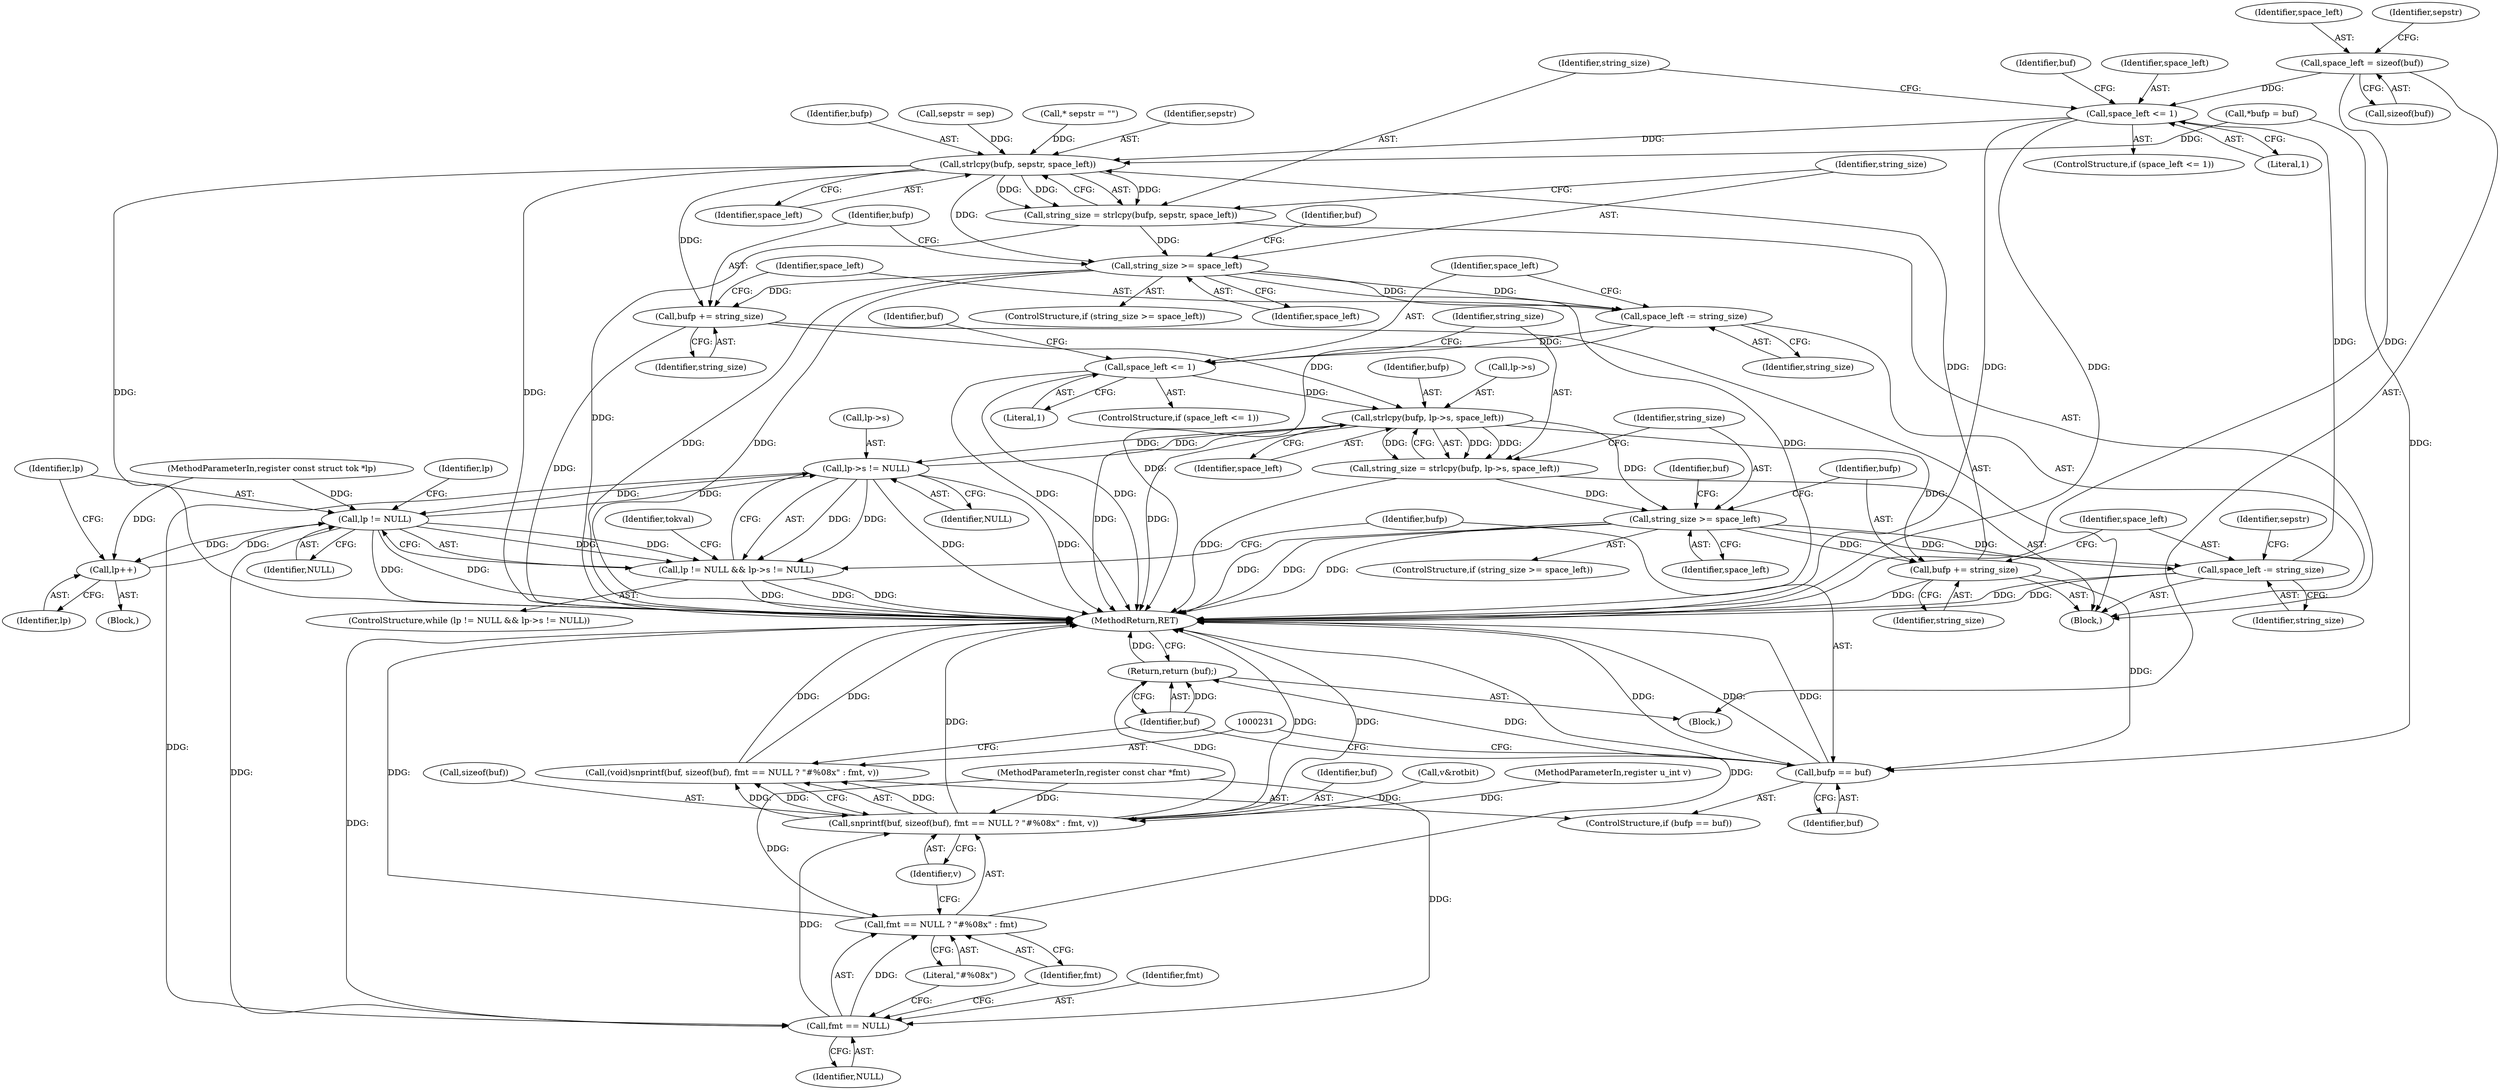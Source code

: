 digraph "0_tcpdump_9f0730bee3eb65d07b49fd468bc2f269173352fe@API" {
"1000123" [label="(Call,space_left = sizeof(buf))"];
"1000166" [label="(Call,space_left <= 1)"];
"1000173" [label="(Call,strlcpy(bufp, sepstr, space_left))"];
"1000171" [label="(Call,string_size = strlcpy(bufp, sepstr, space_left))"];
"1000178" [label="(Call,string_size >= space_left)"];
"1000183" [label="(Call,bufp += string_size)"];
"1000197" [label="(Call,strlcpy(bufp, lp->s, space_left))"];
"1000139" [label="(Call,lp->s != NULL)"];
"1000136" [label="(Call,lp != NULL)"];
"1000135" [label="(Call,lp != NULL && lp->s != NULL)"];
"1000224" [label="(Call,lp++)"];
"1000237" [label="(Call,fmt == NULL)"];
"1000232" [label="(Call,snprintf(buf, sizeof(buf), fmt == NULL ? \"#%08x\" : fmt, v))"];
"1000230" [label="(Call,(void)snprintf(buf, sizeof(buf), fmt == NULL ? \"#%08x\" : fmt, v))"];
"1000243" [label="(Return,return (buf);)"];
"1000236" [label="(Call,fmt == NULL ? \"#%08x\" : fmt)"];
"1000195" [label="(Call,string_size = strlcpy(bufp, lp->s, space_left))"];
"1000204" [label="(Call,string_size >= space_left)"];
"1000209" [label="(Call,bufp += string_size)"];
"1000227" [label="(Call,bufp == buf)"];
"1000212" [label="(Call,space_left -= string_size)"];
"1000186" [label="(Call,space_left -= string_size)"];
"1000190" [label="(Call,space_left <= 1)"];
"1000224" [label="(Call,lp++)"];
"1000204" [label="(Call,string_size >= space_left)"];
"1000227" [label="(Call,bufp == buf)"];
"1000124" [label="(Identifier,space_left)"];
"1000177" [label="(ControlStructure,if (string_size >= space_left))"];
"1000241" [label="(Identifier,fmt)"];
"1000226" [label="(ControlStructure,if (bufp == buf))"];
"1000137" [label="(Identifier,lp)"];
"1000134" [label="(ControlStructure,while (lp != NULL && lp->s != NULL))"];
"1000203" [label="(ControlStructure,if (string_size >= space_left))"];
"1000166" [label="(Call,space_left <= 1)"];
"1000187" [label="(Identifier,space_left)"];
"1000183" [label="(Call,bufp += string_size)"];
"1000213" [label="(Identifier,space_left)"];
"1000233" [label="(Identifier,buf)"];
"1000135" [label="(Call,lp != NULL && lp->s != NULL)"];
"1000139" [label="(Call,lp->s != NULL)"];
"1000175" [label="(Identifier,sepstr)"];
"1000180" [label="(Identifier,space_left)"];
"1000132" [label="(Identifier,sepstr)"];
"1000225" [label="(Identifier,lp)"];
"1000188" [label="(Identifier,string_size)"];
"1000172" [label="(Identifier,string_size)"];
"1000179" [label="(Identifier,string_size)"];
"1000131" [label="(Call,* sepstr = \"\")"];
"1000185" [label="(Identifier,string_size)"];
"1000199" [label="(Call,lp->s)"];
"1000165" [label="(ControlStructure,if (space_left <= 1))"];
"1000209" [label="(Call,bufp += string_size)"];
"1000116" [label="(Block,)"];
"1000173" [label="(Call,strlcpy(bufp, sepstr, space_left))"];
"1000194" [label="(Identifier,buf)"];
"1000168" [label="(Literal,1)"];
"1000123" [label="(Call,space_left = sizeof(buf))"];
"1000212" [label="(Call,space_left -= string_size)"];
"1000119" [label="(Call,*bufp = buf)"];
"1000230" [label="(Call,(void)snprintf(buf, sizeof(buf), fmt == NULL ? \"#%08x\" : fmt, v))"];
"1000198" [label="(Identifier,bufp)"];
"1000140" [label="(Call,lp->s)"];
"1000191" [label="(Identifier,space_left)"];
"1000138" [label="(Identifier,NULL)"];
"1000144" [label="(Block,)"];
"1000229" [label="(Identifier,buf)"];
"1000189" [label="(ControlStructure,if (space_left <= 1))"];
"1000245" [label="(MethodReturn,RET)"];
"1000242" [label="(Identifier,v)"];
"1000228" [label="(Identifier,bufp)"];
"1000232" [label="(Call,snprintf(buf, sizeof(buf), fmt == NULL ? \"#%08x\" : fmt, v))"];
"1000216" [label="(Identifier,sepstr)"];
"1000143" [label="(Identifier,NULL)"];
"1000190" [label="(Call,space_left <= 1)"];
"1000161" [label="(Call,v&rotbit)"];
"1000114" [label="(MethodParameterIn,register u_int v)"];
"1000141" [label="(Identifier,lp)"];
"1000186" [label="(Call,space_left -= string_size)"];
"1000184" [label="(Identifier,bufp)"];
"1000195" [label="(Call,string_size = strlcpy(bufp, lp->s, space_left))"];
"1000240" [label="(Literal,\"#%08x\")"];
"1000211" [label="(Identifier,string_size)"];
"1000234" [label="(Call,sizeof(buf))"];
"1000197" [label="(Call,strlcpy(bufp, lp->s, space_left))"];
"1000244" [label="(Identifier,buf)"];
"1000176" [label="(Identifier,space_left)"];
"1000170" [label="(Identifier,buf)"];
"1000146" [label="(Identifier,tokval)"];
"1000112" [label="(MethodParameterIn,register const struct tok *lp)"];
"1000196" [label="(Identifier,string_size)"];
"1000238" [label="(Identifier,fmt)"];
"1000192" [label="(Literal,1)"];
"1000239" [label="(Identifier,NULL)"];
"1000210" [label="(Identifier,bufp)"];
"1000125" [label="(Call,sizeof(buf))"];
"1000164" [label="(Block,)"];
"1000174" [label="(Identifier,bufp)"];
"1000182" [label="(Identifier,buf)"];
"1000171" [label="(Call,string_size = strlcpy(bufp, sepstr, space_left))"];
"1000214" [label="(Identifier,string_size)"];
"1000178" [label="(Call,string_size >= space_left)"];
"1000205" [label="(Identifier,string_size)"];
"1000236" [label="(Call,fmt == NULL ? \"#%08x\" : fmt)"];
"1000215" [label="(Call,sepstr = sep)"];
"1000237" [label="(Call,fmt == NULL)"];
"1000206" [label="(Identifier,space_left)"];
"1000113" [label="(MethodParameterIn,register const char *fmt)"];
"1000243" [label="(Return,return (buf);)"];
"1000208" [label="(Identifier,buf)"];
"1000202" [label="(Identifier,space_left)"];
"1000167" [label="(Identifier,space_left)"];
"1000136" [label="(Call,lp != NULL)"];
"1000123" -> "1000116"  [label="AST: "];
"1000123" -> "1000125"  [label="CFG: "];
"1000124" -> "1000123"  [label="AST: "];
"1000125" -> "1000123"  [label="AST: "];
"1000132" -> "1000123"  [label="CFG: "];
"1000123" -> "1000245"  [label="DDG: "];
"1000123" -> "1000166"  [label="DDG: "];
"1000166" -> "1000165"  [label="AST: "];
"1000166" -> "1000168"  [label="CFG: "];
"1000167" -> "1000166"  [label="AST: "];
"1000168" -> "1000166"  [label="AST: "];
"1000170" -> "1000166"  [label="CFG: "];
"1000172" -> "1000166"  [label="CFG: "];
"1000166" -> "1000245"  [label="DDG: "];
"1000166" -> "1000245"  [label="DDG: "];
"1000212" -> "1000166"  [label="DDG: "];
"1000166" -> "1000173"  [label="DDG: "];
"1000173" -> "1000171"  [label="AST: "];
"1000173" -> "1000176"  [label="CFG: "];
"1000174" -> "1000173"  [label="AST: "];
"1000175" -> "1000173"  [label="AST: "];
"1000176" -> "1000173"  [label="AST: "];
"1000171" -> "1000173"  [label="CFG: "];
"1000173" -> "1000245"  [label="DDG: "];
"1000173" -> "1000245"  [label="DDG: "];
"1000173" -> "1000171"  [label="DDG: "];
"1000173" -> "1000171"  [label="DDG: "];
"1000173" -> "1000171"  [label="DDG: "];
"1000209" -> "1000173"  [label="DDG: "];
"1000119" -> "1000173"  [label="DDG: "];
"1000215" -> "1000173"  [label="DDG: "];
"1000131" -> "1000173"  [label="DDG: "];
"1000173" -> "1000178"  [label="DDG: "];
"1000173" -> "1000183"  [label="DDG: "];
"1000171" -> "1000164"  [label="AST: "];
"1000172" -> "1000171"  [label="AST: "];
"1000179" -> "1000171"  [label="CFG: "];
"1000171" -> "1000245"  [label="DDG: "];
"1000171" -> "1000178"  [label="DDG: "];
"1000178" -> "1000177"  [label="AST: "];
"1000178" -> "1000180"  [label="CFG: "];
"1000179" -> "1000178"  [label="AST: "];
"1000180" -> "1000178"  [label="AST: "];
"1000182" -> "1000178"  [label="CFG: "];
"1000184" -> "1000178"  [label="CFG: "];
"1000178" -> "1000245"  [label="DDG: "];
"1000178" -> "1000245"  [label="DDG: "];
"1000178" -> "1000245"  [label="DDG: "];
"1000178" -> "1000183"  [label="DDG: "];
"1000178" -> "1000186"  [label="DDG: "];
"1000178" -> "1000186"  [label="DDG: "];
"1000183" -> "1000164"  [label="AST: "];
"1000183" -> "1000185"  [label="CFG: "];
"1000184" -> "1000183"  [label="AST: "];
"1000185" -> "1000183"  [label="AST: "];
"1000187" -> "1000183"  [label="CFG: "];
"1000183" -> "1000245"  [label="DDG: "];
"1000183" -> "1000197"  [label="DDG: "];
"1000197" -> "1000195"  [label="AST: "];
"1000197" -> "1000202"  [label="CFG: "];
"1000198" -> "1000197"  [label="AST: "];
"1000199" -> "1000197"  [label="AST: "];
"1000202" -> "1000197"  [label="AST: "];
"1000195" -> "1000197"  [label="CFG: "];
"1000197" -> "1000245"  [label="DDG: "];
"1000197" -> "1000245"  [label="DDG: "];
"1000197" -> "1000139"  [label="DDG: "];
"1000197" -> "1000195"  [label="DDG: "];
"1000197" -> "1000195"  [label="DDG: "];
"1000197" -> "1000195"  [label="DDG: "];
"1000139" -> "1000197"  [label="DDG: "];
"1000190" -> "1000197"  [label="DDG: "];
"1000197" -> "1000204"  [label="DDG: "];
"1000197" -> "1000209"  [label="DDG: "];
"1000139" -> "1000135"  [label="AST: "];
"1000139" -> "1000143"  [label="CFG: "];
"1000140" -> "1000139"  [label="AST: "];
"1000143" -> "1000139"  [label="AST: "];
"1000135" -> "1000139"  [label="CFG: "];
"1000139" -> "1000245"  [label="DDG: "];
"1000139" -> "1000245"  [label="DDG: "];
"1000139" -> "1000136"  [label="DDG: "];
"1000139" -> "1000135"  [label="DDG: "];
"1000139" -> "1000135"  [label="DDG: "];
"1000136" -> "1000139"  [label="DDG: "];
"1000139" -> "1000237"  [label="DDG: "];
"1000136" -> "1000135"  [label="AST: "];
"1000136" -> "1000138"  [label="CFG: "];
"1000137" -> "1000136"  [label="AST: "];
"1000138" -> "1000136"  [label="AST: "];
"1000141" -> "1000136"  [label="CFG: "];
"1000135" -> "1000136"  [label="CFG: "];
"1000136" -> "1000245"  [label="DDG: "];
"1000136" -> "1000245"  [label="DDG: "];
"1000136" -> "1000135"  [label="DDG: "];
"1000136" -> "1000135"  [label="DDG: "];
"1000224" -> "1000136"  [label="DDG: "];
"1000112" -> "1000136"  [label="DDG: "];
"1000136" -> "1000224"  [label="DDG: "];
"1000136" -> "1000237"  [label="DDG: "];
"1000135" -> "1000134"  [label="AST: "];
"1000146" -> "1000135"  [label="CFG: "];
"1000228" -> "1000135"  [label="CFG: "];
"1000135" -> "1000245"  [label="DDG: "];
"1000135" -> "1000245"  [label="DDG: "];
"1000135" -> "1000245"  [label="DDG: "];
"1000224" -> "1000144"  [label="AST: "];
"1000224" -> "1000225"  [label="CFG: "];
"1000225" -> "1000224"  [label="AST: "];
"1000137" -> "1000224"  [label="CFG: "];
"1000112" -> "1000224"  [label="DDG: "];
"1000237" -> "1000236"  [label="AST: "];
"1000237" -> "1000239"  [label="CFG: "];
"1000238" -> "1000237"  [label="AST: "];
"1000239" -> "1000237"  [label="AST: "];
"1000240" -> "1000237"  [label="CFG: "];
"1000241" -> "1000237"  [label="CFG: "];
"1000237" -> "1000245"  [label="DDG: "];
"1000237" -> "1000232"  [label="DDG: "];
"1000113" -> "1000237"  [label="DDG: "];
"1000237" -> "1000236"  [label="DDG: "];
"1000232" -> "1000230"  [label="AST: "];
"1000232" -> "1000242"  [label="CFG: "];
"1000233" -> "1000232"  [label="AST: "];
"1000234" -> "1000232"  [label="AST: "];
"1000236" -> "1000232"  [label="AST: "];
"1000242" -> "1000232"  [label="AST: "];
"1000230" -> "1000232"  [label="CFG: "];
"1000232" -> "1000245"  [label="DDG: "];
"1000232" -> "1000245"  [label="DDG: "];
"1000232" -> "1000245"  [label="DDG: "];
"1000232" -> "1000230"  [label="DDG: "];
"1000232" -> "1000230"  [label="DDG: "];
"1000232" -> "1000230"  [label="DDG: "];
"1000113" -> "1000232"  [label="DDG: "];
"1000161" -> "1000232"  [label="DDG: "];
"1000114" -> "1000232"  [label="DDG: "];
"1000232" -> "1000243"  [label="DDG: "];
"1000230" -> "1000226"  [label="AST: "];
"1000231" -> "1000230"  [label="AST: "];
"1000244" -> "1000230"  [label="CFG: "];
"1000230" -> "1000245"  [label="DDG: "];
"1000230" -> "1000245"  [label="DDG: "];
"1000243" -> "1000116"  [label="AST: "];
"1000243" -> "1000244"  [label="CFG: "];
"1000244" -> "1000243"  [label="AST: "];
"1000245" -> "1000243"  [label="CFG: "];
"1000243" -> "1000245"  [label="DDG: "];
"1000244" -> "1000243"  [label="DDG: "];
"1000227" -> "1000243"  [label="DDG: "];
"1000236" -> "1000240"  [label="CFG: "];
"1000236" -> "1000241"  [label="CFG: "];
"1000240" -> "1000236"  [label="AST: "];
"1000241" -> "1000236"  [label="AST: "];
"1000242" -> "1000236"  [label="CFG: "];
"1000236" -> "1000245"  [label="DDG: "];
"1000236" -> "1000245"  [label="DDG: "];
"1000113" -> "1000236"  [label="DDG: "];
"1000195" -> "1000164"  [label="AST: "];
"1000196" -> "1000195"  [label="AST: "];
"1000205" -> "1000195"  [label="CFG: "];
"1000195" -> "1000245"  [label="DDG: "];
"1000195" -> "1000204"  [label="DDG: "];
"1000204" -> "1000203"  [label="AST: "];
"1000204" -> "1000206"  [label="CFG: "];
"1000205" -> "1000204"  [label="AST: "];
"1000206" -> "1000204"  [label="AST: "];
"1000208" -> "1000204"  [label="CFG: "];
"1000210" -> "1000204"  [label="CFG: "];
"1000204" -> "1000245"  [label="DDG: "];
"1000204" -> "1000245"  [label="DDG: "];
"1000204" -> "1000245"  [label="DDG: "];
"1000204" -> "1000209"  [label="DDG: "];
"1000204" -> "1000212"  [label="DDG: "];
"1000204" -> "1000212"  [label="DDG: "];
"1000209" -> "1000164"  [label="AST: "];
"1000209" -> "1000211"  [label="CFG: "];
"1000210" -> "1000209"  [label="AST: "];
"1000211" -> "1000209"  [label="AST: "];
"1000213" -> "1000209"  [label="CFG: "];
"1000209" -> "1000245"  [label="DDG: "];
"1000209" -> "1000227"  [label="DDG: "];
"1000227" -> "1000226"  [label="AST: "];
"1000227" -> "1000229"  [label="CFG: "];
"1000228" -> "1000227"  [label="AST: "];
"1000229" -> "1000227"  [label="AST: "];
"1000231" -> "1000227"  [label="CFG: "];
"1000244" -> "1000227"  [label="CFG: "];
"1000227" -> "1000245"  [label="DDG: "];
"1000227" -> "1000245"  [label="DDG: "];
"1000227" -> "1000245"  [label="DDG: "];
"1000119" -> "1000227"  [label="DDG: "];
"1000212" -> "1000164"  [label="AST: "];
"1000212" -> "1000214"  [label="CFG: "];
"1000213" -> "1000212"  [label="AST: "];
"1000214" -> "1000212"  [label="AST: "];
"1000216" -> "1000212"  [label="CFG: "];
"1000212" -> "1000245"  [label="DDG: "];
"1000212" -> "1000245"  [label="DDG: "];
"1000186" -> "1000164"  [label="AST: "];
"1000186" -> "1000188"  [label="CFG: "];
"1000187" -> "1000186"  [label="AST: "];
"1000188" -> "1000186"  [label="AST: "];
"1000191" -> "1000186"  [label="CFG: "];
"1000186" -> "1000245"  [label="DDG: "];
"1000186" -> "1000190"  [label="DDG: "];
"1000190" -> "1000189"  [label="AST: "];
"1000190" -> "1000192"  [label="CFG: "];
"1000191" -> "1000190"  [label="AST: "];
"1000192" -> "1000190"  [label="AST: "];
"1000194" -> "1000190"  [label="CFG: "];
"1000196" -> "1000190"  [label="CFG: "];
"1000190" -> "1000245"  [label="DDG: "];
"1000190" -> "1000245"  [label="DDG: "];
}
